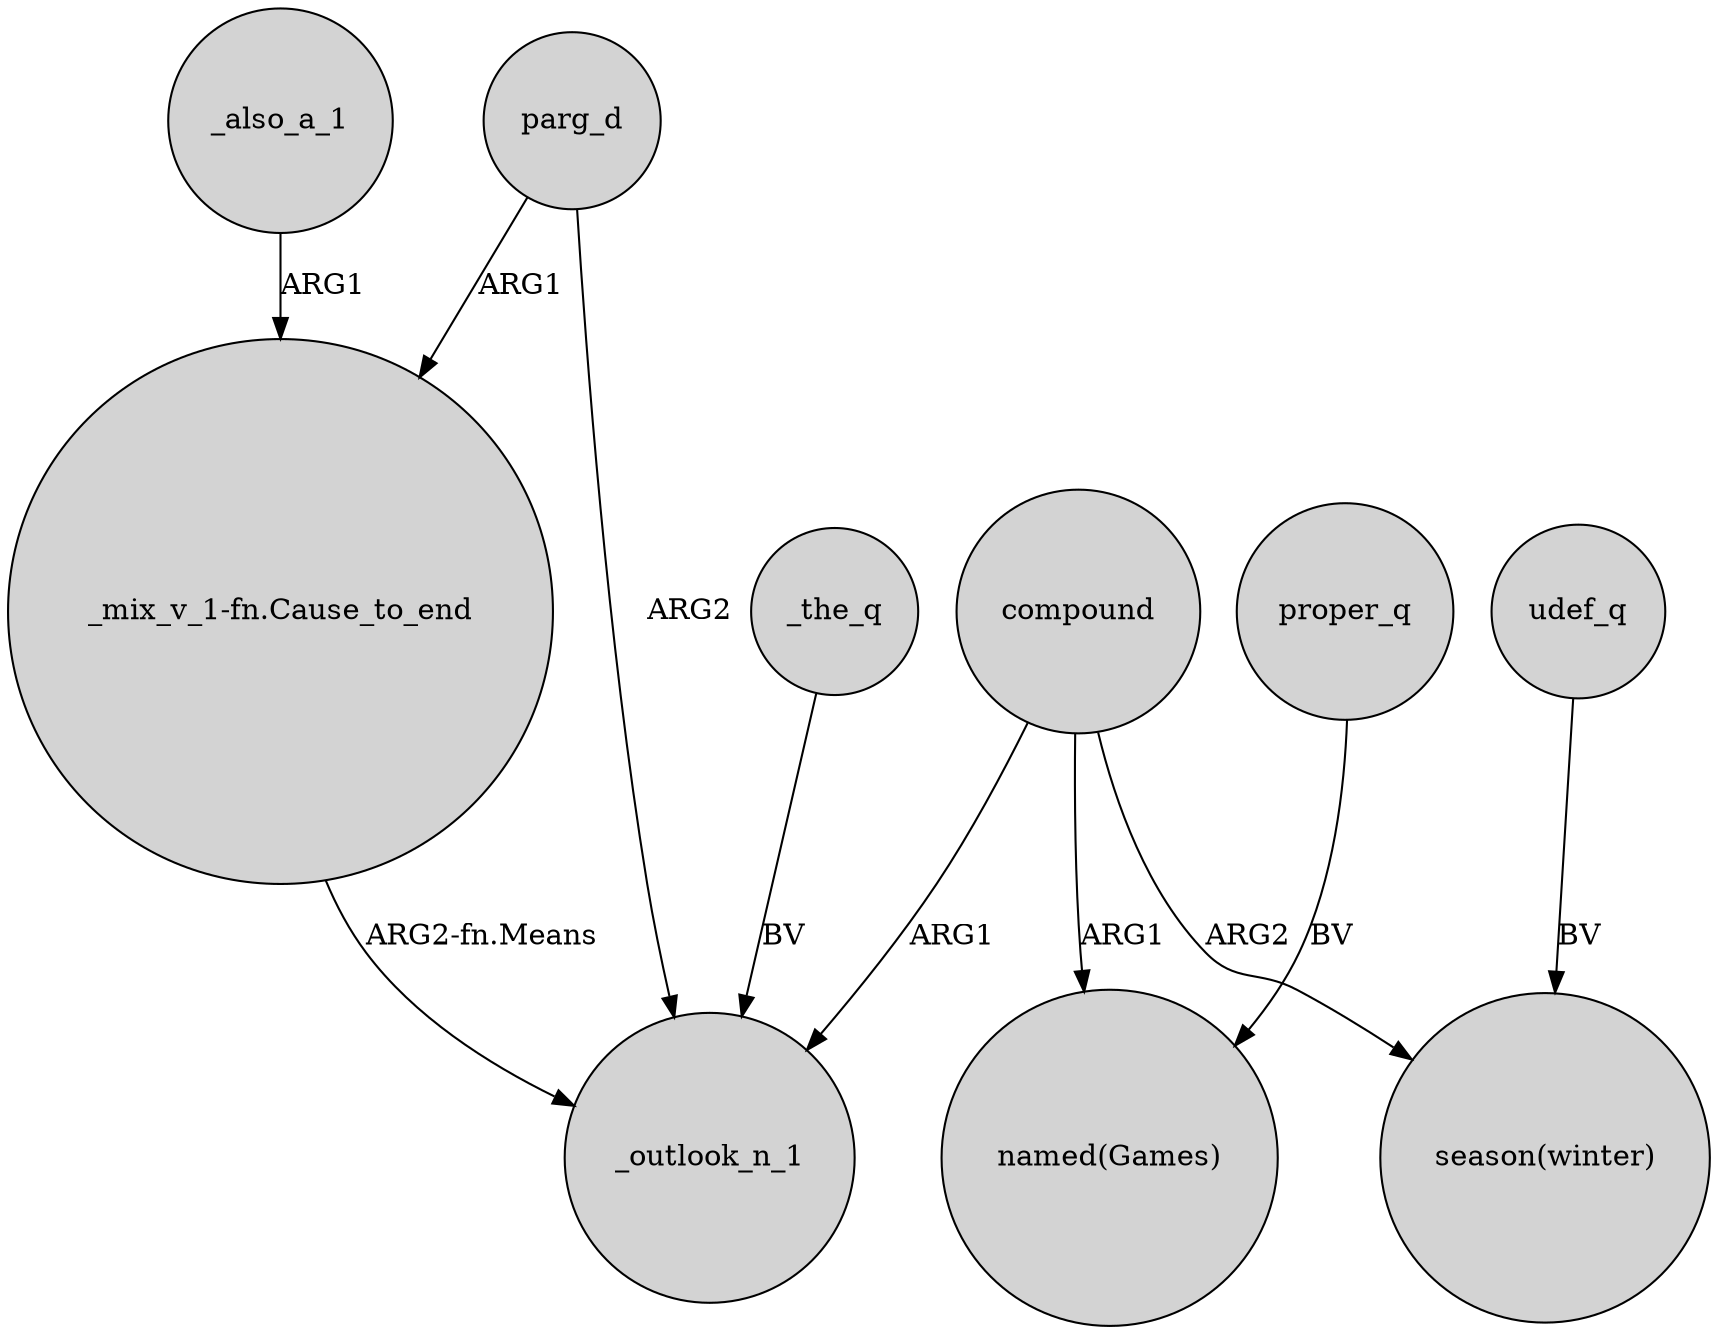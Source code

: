 digraph {
	node [shape=circle style=filled]
	"_mix_v_1-fn.Cause_to_end" -> _outlook_n_1 [label="ARG2-fn.Means"]
	parg_d -> "_mix_v_1-fn.Cause_to_end" [label=ARG1]
	_also_a_1 -> "_mix_v_1-fn.Cause_to_end" [label=ARG1]
	parg_d -> _outlook_n_1 [label=ARG2]
	_the_q -> _outlook_n_1 [label=BV]
	compound -> "season(winter)" [label=ARG2]
	compound -> "named(Games)" [label=ARG1]
	udef_q -> "season(winter)" [label=BV]
	compound -> _outlook_n_1 [label=ARG1]
	proper_q -> "named(Games)" [label=BV]
}
